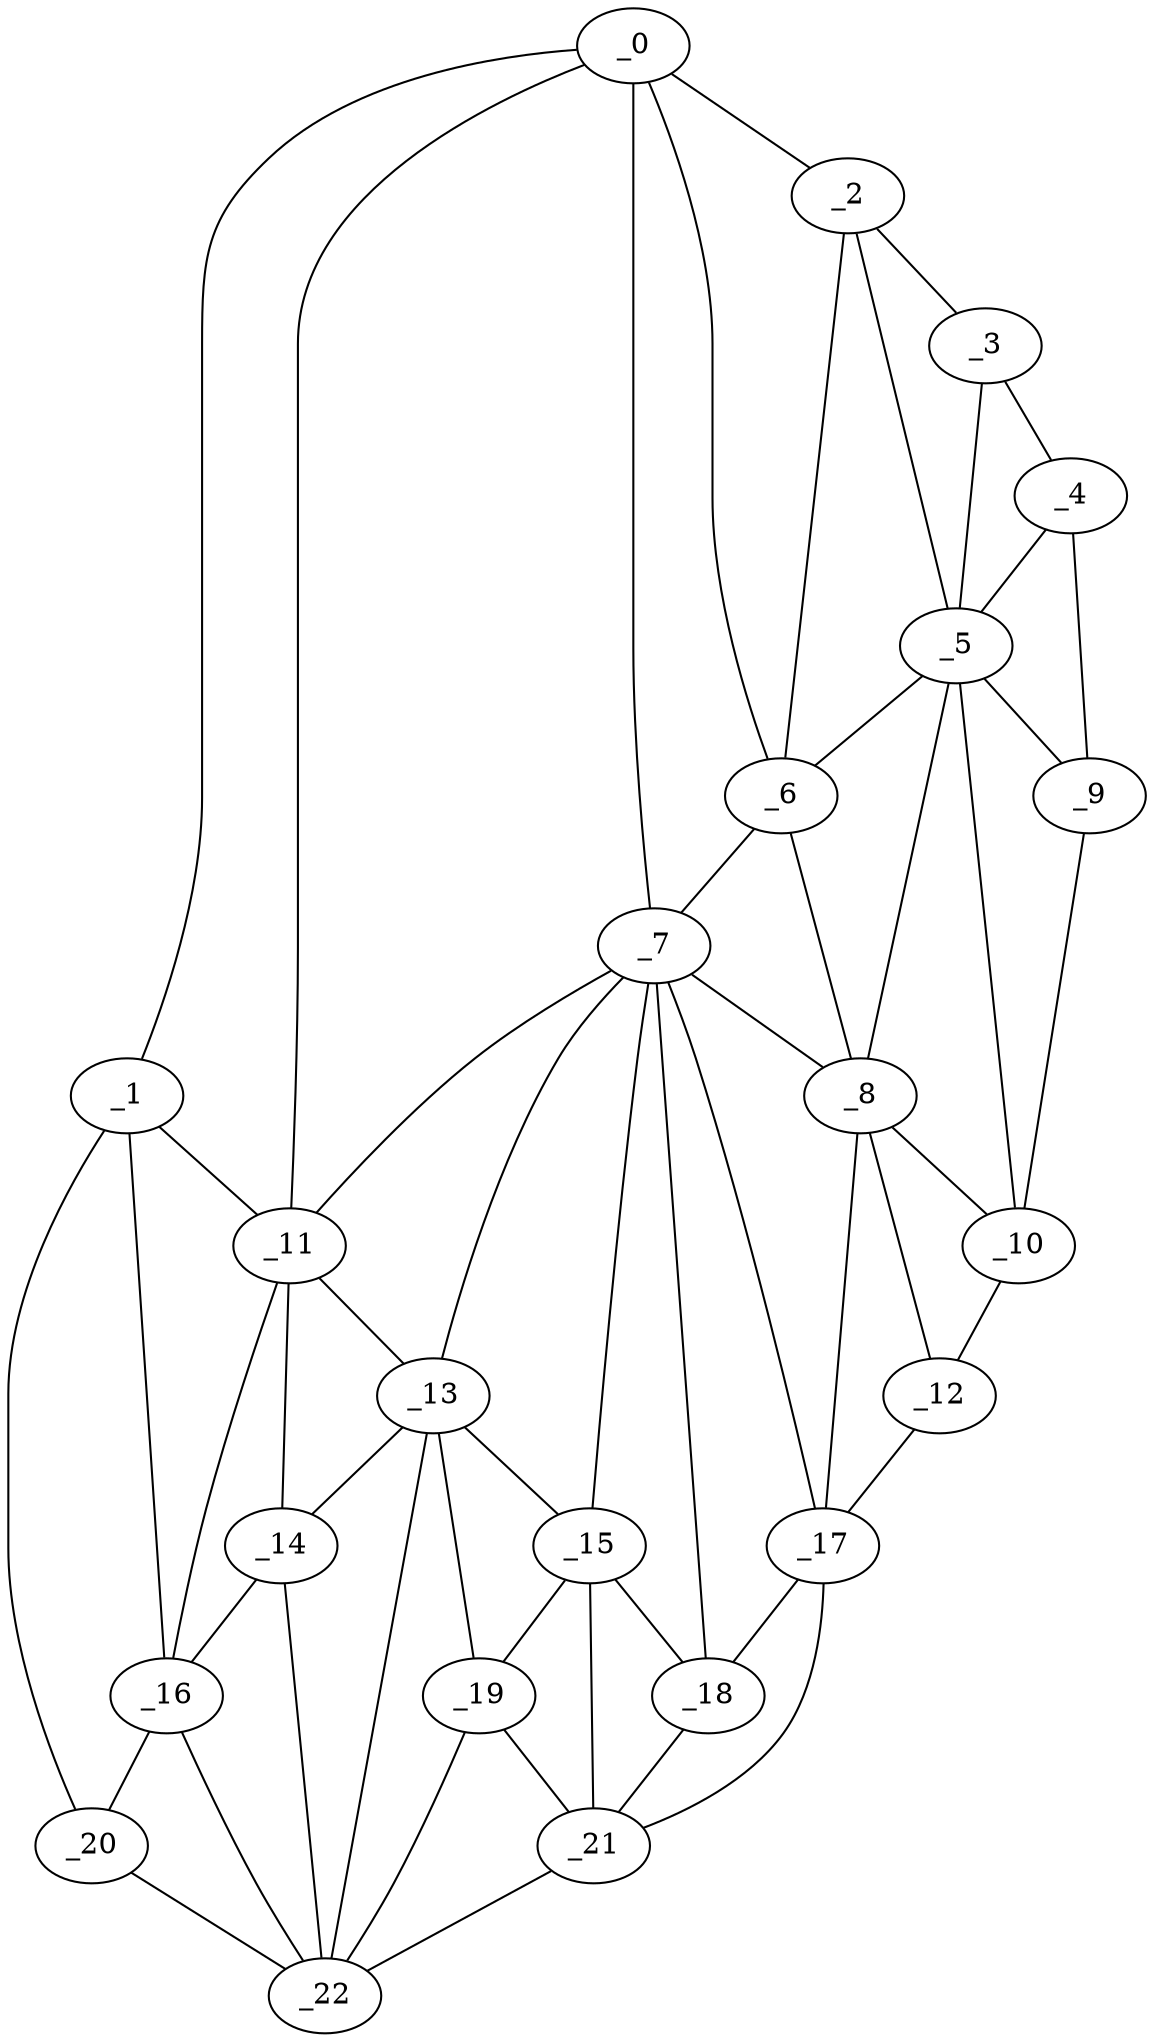 graph "obj20__265.gxl" {
	_0	 [x=25,
		y=95];
	_1	 [x=33,
		y=123];
	_0 -- _1	 [valence=1];
	_2	 [x=34,
		y=10];
	_0 -- _2	 [valence=1];
	_6	 [x=60,
		y=30];
	_0 -- _6	 [valence=2];
	_7	 [x=64,
		y=37];
	_0 -- _7	 [valence=2];
	_11	 [x=74,
		y=93];
	_0 -- _11	 [valence=2];
	_1 -- _11	 [valence=1];
	_16	 [x=94,
		y=110];
	_1 -- _16	 [valence=2];
	_20	 [x=100,
		y=117];
	_1 -- _20	 [valence=1];
	_3	 [x=47,
		y=4];
	_2 -- _3	 [valence=1];
	_5	 [x=60,
		y=17];
	_2 -- _5	 [valence=2];
	_2 -- _6	 [valence=2];
	_4	 [x=57,
		y=3];
	_3 -- _4	 [valence=1];
	_3 -- _5	 [valence=2];
	_4 -- _5	 [valence=1];
	_9	 [x=67,
		y=7];
	_4 -- _9	 [valence=1];
	_5 -- _6	 [valence=2];
	_8	 [x=65,
		y=32];
	_5 -- _8	 [valence=2];
	_5 -- _9	 [valence=2];
	_10	 [x=74,
		y=10];
	_5 -- _10	 [valence=2];
	_6 -- _7	 [valence=2];
	_6 -- _8	 [valence=1];
	_7 -- _8	 [valence=2];
	_7 -- _11	 [valence=2];
	_13	 [x=90,
		y=76];
	_7 -- _13	 [valence=2];
	_15	 [x=94,
		y=68];
	_7 -- _15	 [valence=2];
	_17	 [x=96,
		y=31];
	_7 -- _17	 [valence=2];
	_18	 [x=98,
		y=38];
	_7 -- _18	 [valence=2];
	_8 -- _10	 [valence=2];
	_12	 [x=89,
		y=23];
	_8 -- _12	 [valence=2];
	_8 -- _17	 [valence=1];
	_9 -- _10	 [valence=1];
	_10 -- _12	 [valence=1];
	_11 -- _13	 [valence=1];
	_14	 [x=91,
		y=93];
	_11 -- _14	 [valence=2];
	_11 -- _16	 [valence=2];
	_12 -- _17	 [valence=1];
	_13 -- _14	 [valence=2];
	_13 -- _15	 [valence=1];
	_19	 [x=100,
		y=69];
	_13 -- _19	 [valence=2];
	_22	 [x=108,
		y=80];
	_13 -- _22	 [valence=2];
	_14 -- _16	 [valence=1];
	_14 -- _22	 [valence=1];
	_15 -- _18	 [valence=2];
	_15 -- _19	 [valence=2];
	_21	 [x=104,
		y=42];
	_15 -- _21	 [valence=2];
	_16 -- _20	 [valence=2];
	_16 -- _22	 [valence=2];
	_17 -- _18	 [valence=2];
	_17 -- _21	 [valence=1];
	_18 -- _21	 [valence=2];
	_19 -- _21	 [valence=2];
	_19 -- _22	 [valence=2];
	_20 -- _22	 [valence=1];
	_21 -- _22	 [valence=1];
}
